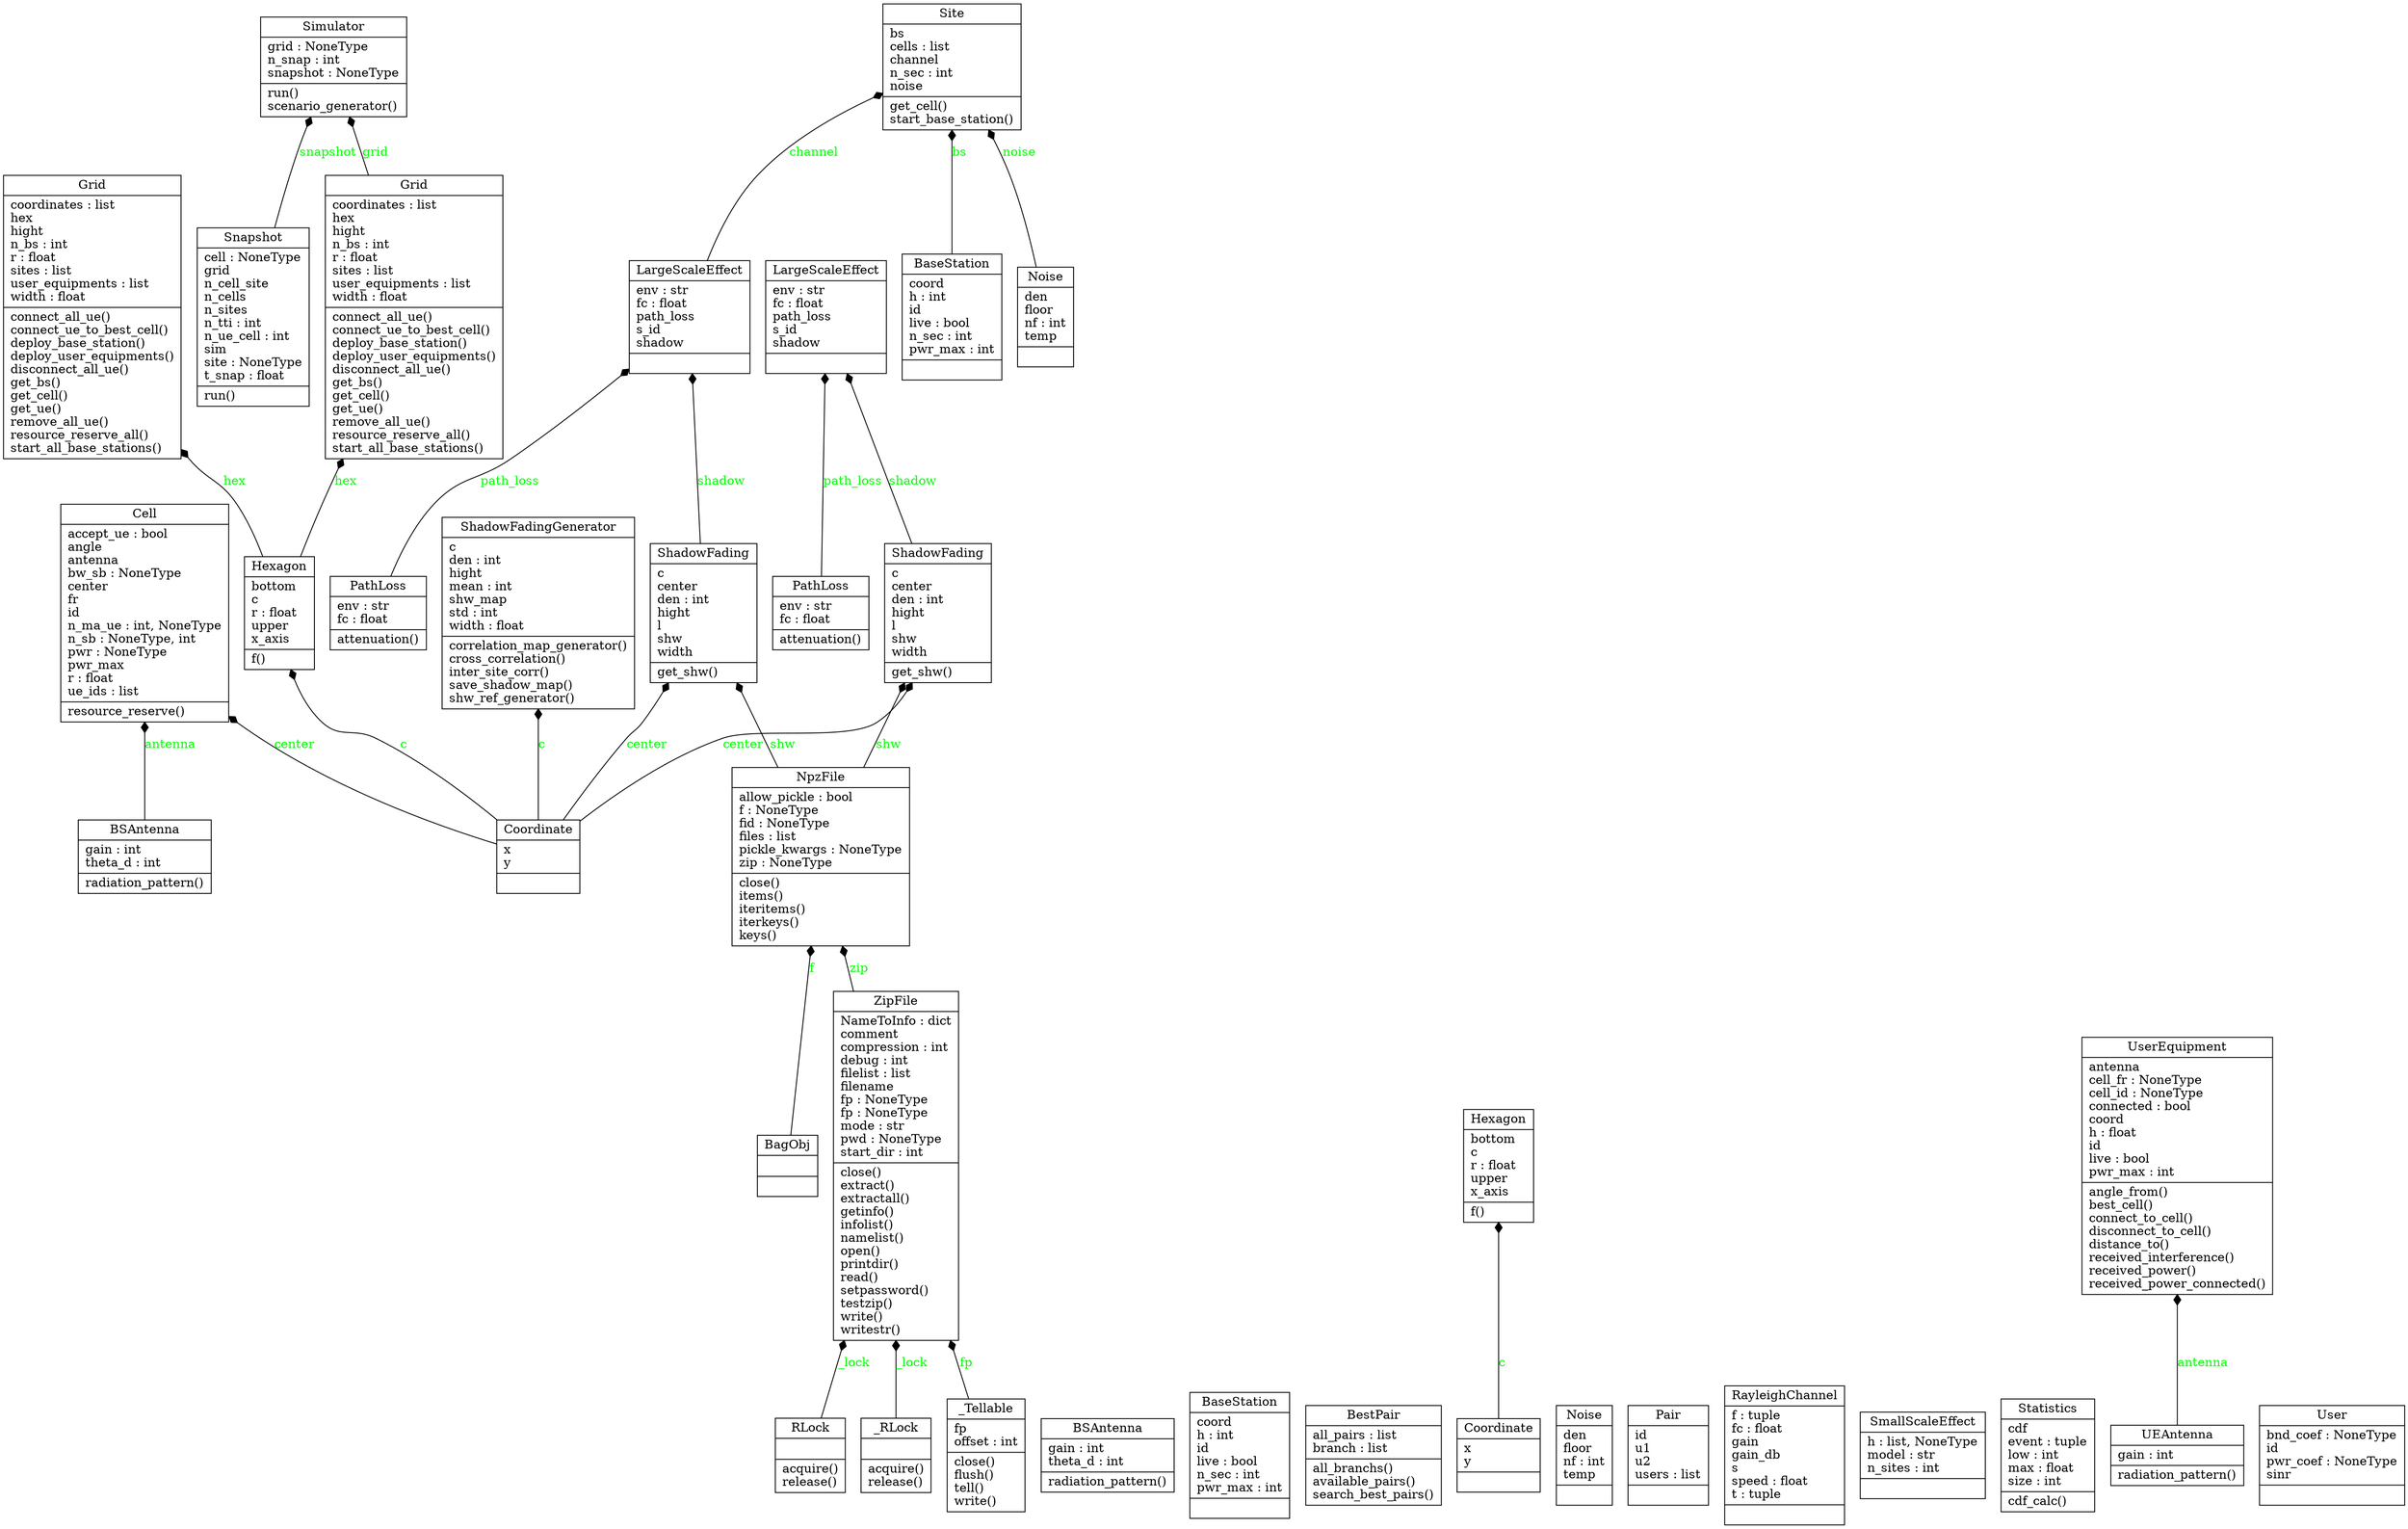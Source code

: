 digraph "classes" {
charset="utf-8"
rankdir=BT
"0" [label="{BSAntenna|gain : int\ltheta_d : int\l|radiation_pattern()\l}", shape="record"];
"1" [label="{BSAntenna|gain : int\ltheta_d : int\l|radiation_pattern()\l}", shape="record"];
"2" [label="{BagObj|\l|}", shape="record"];
"3" [label="{BaseStation|coord\lh : int\lid\llive : bool\ln_sec : int\lpwr_max : int\l|}", shape="record"];
"4" [label="{BaseStation|coord\lh : int\lid\llive : bool\ln_sec : int\lpwr_max : int\l|}", shape="record"];
"5" [label="{BestPair|all_pairs : list\lbranch : list\l|all_branchs()\lavailable_pairs()\lsearch_best_pairs()\l}", shape="record"];
"6" [label="{Cell|accept_ue : bool\langle\lantenna\lbw_sb : NoneType\lcenter\lfr\lid\ln_ma_ue : int, NoneType\ln_sb : NoneType, int\lpwr : NoneType\lpwr_max\lr : float\lue_ids : list\l|resource_reserve()\l}", shape="record"];
"7" [label="{Coordinate|x\ly\l|}", shape="record"];
"8" [label="{Coordinate|x\ly\l|}", shape="record"];
"9" [label="{Grid|coordinates : list\lhex\lhight\ln_bs : int\lr : float\lsites : list\luser_equipments : list\lwidth : float\l|connect_all_ue()\lconnect_ue_to_best_cell()\ldeploy_base_station()\ldeploy_user_equipments()\ldisconnect_all_ue()\lget_bs()\lget_cell()\lget_ue()\lremove_all_ue()\lresource_reserve_all()\lstart_all_base_stations()\l}", shape="record"];
"10" [label="{Grid|coordinates : list\lhex\lhight\ln_bs : int\lr : float\lsites : list\luser_equipments : list\lwidth : float\l|connect_all_ue()\lconnect_ue_to_best_cell()\ldeploy_base_station()\ldeploy_user_equipments()\ldisconnect_all_ue()\lget_bs()\lget_cell()\lget_ue()\lremove_all_ue()\lresource_reserve_all()\lstart_all_base_stations()\l}", shape="record"];
"11" [label="{Hexagon|bottom\lc\lr : float\lupper\lx_axis\l|f()\l}", shape="record"];
"12" [label="{Hexagon|bottom\lc\lr : float\lupper\lx_axis\l|f()\l}", shape="record"];
"13" [label="{LargeScaleEffect|env : str\lfc : float\lpath_loss\ls_id\lshadow\l|}", shape="record"];
"14" [label="{LargeScaleEffect|env : str\lfc : float\lpath_loss\ls_id\lshadow\l|}", shape="record"];
"15" [label="{Noise|den\lfloor\lnf : int\ltemp\l|}", shape="record"];
"16" [label="{Noise|den\lfloor\lnf : int\ltemp\l|}", shape="record"];
"17" [label="{NpzFile|allow_pickle : bool\lf : NoneType\lfid : NoneType\lfiles : list\lpickle_kwargs : NoneType\lzip : NoneType\l|close()\litems()\literitems()\literkeys()\lkeys()\l}", shape="record"];
"18" [label="{Pair|id\lu1\lu2\lusers : list\l|}", shape="record"];
"19" [label="{PathLoss|env : str\lfc : float\l|attenuation()\l}", shape="record"];
"20" [label="{PathLoss|env : str\lfc : float\l|attenuation()\l}", shape="record"];
"21" [label="{RLock|\l|acquire()\lrelease()\l}", shape="record"];
"22" [label="{RayleighChannel|f : tuple\lfc : float\lgain\lgain_db\ls\lspeed : float\lt : tuple\l|}", shape="record"];
"23" [label="{ShadowFading|c\lcenter\lden : int\lhight\ll\lshw\lwidth\l|get_shw()\l}", shape="record"];
"24" [label="{ShadowFading|c\lcenter\lden : int\lhight\ll\lshw\lwidth\l|get_shw()\l}", shape="record"];
"25" [label="{ShadowFadingGenerator|c\lden : int\lhight\lmean : int\lshw_map\lstd : int\lwidth : float\l|correlation_map_generator()\lcross_correlation()\linter_site_corr()\lsave_shadow_map()\lshw_ref_generator()\l}", shape="record"];
"26" [label="{Simulator|grid : NoneType\ln_snap : int\lsnapshot : NoneType\l|run()\lscenario_generator()\l}", shape="record"];
"27" [label="{Site|bs\lcells : list\lchannel\ln_sec : int\lnoise\l|get_cell()\lstart_base_station()\l}", shape="record"];
"28" [label="{SmallScaleEffect|h : list, NoneType\lmodel : str\ln_sites : int\l|}", shape="record"];
"29" [label="{Snapshot|cell : NoneType\lgrid\ln_cell_site\ln_cells\ln_sites\ln_tti : int\ln_ue_cell : int\lsim\lsite : NoneType\lt_snap : float\l|run()\l}", shape="record"];
"30" [label="{Statistics|cdf\levent : tuple\llow : int\lmax : float\lsize : int\l|cdf_calc()\l}", shape="record"];
"31" [label="{UEAntenna|gain : int\l|radiation_pattern()\l}", shape="record"];
"32" [label="{User|bnd_coef : NoneType\lid\lpwr_coef : NoneType\lsinr\l|}", shape="record"];
"33" [label="{UserEquipment|antenna\lcell_fr : NoneType\lcell_id : NoneType\lconnected : bool\lcoord\lh : float\lid\llive : bool\lpwr_max : int\l|angle_from()\lbest_cell()\lconnect_to_cell()\ldisconnect_to_cell()\ldistance_to()\lreceived_interference()\lreceived_power()\lreceived_power_connected()\l}", shape="record"];
"34" [label="{ZipFile|NameToInfo : dict\lcomment\lcompression : int\ldebug : int\lfilelist : list\lfilename\lfp : NoneType\lfp : NoneType\lmode : str\lpwd : NoneType\lstart_dir : int\l|close()\lextract()\lextractall()\lgetinfo()\linfolist()\lnamelist()\lopen()\lprintdir()\lread()\lsetpassword()\ltestzip()\lwrite()\lwritestr()\l}", shape="record"];
"35" [label="{_RLock|\l|acquire()\lrelease()\l}", shape="record"];
"36" [label="{_Tellable|fp\loffset : int\l|close()\lflush()\ltell()\lwrite()\l}", shape="record"];
"0" -> "6" [arrowhead="diamond", arrowtail="none", fontcolor="green", label="antenna", style="solid"];
"2" -> "17" [arrowhead="diamond", arrowtail="none", fontcolor="green", label="f", style="solid"];
"3" -> "27" [arrowhead="diamond", arrowtail="none", fontcolor="green", label="bs", style="solid"];
"7" -> "6" [arrowhead="diamond", arrowtail="none", fontcolor="green", label="center", style="solid"];
"7" -> "11" [arrowhead="diamond", arrowtail="none", fontcolor="green", label="c", style="solid"];
"7" -> "23" [arrowhead="diamond", arrowtail="none", fontcolor="green", label="center", style="solid"];
"7" -> "24" [arrowhead="diamond", arrowtail="none", fontcolor="green", label="center", style="solid"];
"7" -> "25" [arrowhead="diamond", arrowtail="none", fontcolor="green", label="c", style="solid"];
"8" -> "12" [arrowhead="diamond", arrowtail="none", fontcolor="green", label="c", style="solid"];
"10" -> "26" [arrowhead="diamond", arrowtail="none", fontcolor="green", label="grid", style="solid"];
"11" -> "9" [arrowhead="diamond", arrowtail="none", fontcolor="green", label="hex", style="solid"];
"11" -> "10" [arrowhead="diamond", arrowtail="none", fontcolor="green", label="hex", style="solid"];
"13" -> "27" [arrowhead="diamond", arrowtail="none", fontcolor="green", label="channel", style="solid"];
"15" -> "27" [arrowhead="diamond", arrowtail="none", fontcolor="green", label="noise", style="solid"];
"17" -> "23" [arrowhead="diamond", arrowtail="none", fontcolor="green", label="shw", style="solid"];
"17" -> "24" [arrowhead="diamond", arrowtail="none", fontcolor="green", label="shw", style="solid"];
"19" -> "13" [arrowhead="diamond", arrowtail="none", fontcolor="green", label="path_loss", style="solid"];
"20" -> "14" [arrowhead="diamond", arrowtail="none", fontcolor="green", label="path_loss", style="solid"];
"21" -> "34" [arrowhead="diamond", arrowtail="none", fontcolor="green", label="_lock", style="solid"];
"23" -> "13" [arrowhead="diamond", arrowtail="none", fontcolor="green", label="shadow", style="solid"];
"24" -> "14" [arrowhead="diamond", arrowtail="none", fontcolor="green", label="shadow", style="solid"];
"29" -> "26" [arrowhead="diamond", arrowtail="none", fontcolor="green", label="snapshot", style="solid"];
"31" -> "33" [arrowhead="diamond", arrowtail="none", fontcolor="green", label="antenna", style="solid"];
"34" -> "17" [arrowhead="diamond", arrowtail="none", fontcolor="green", label="zip", style="solid"];
"35" -> "34" [arrowhead="diamond", arrowtail="none", fontcolor="green", label="_lock", style="solid"];
"36" -> "34" [arrowhead="diamond", arrowtail="none", fontcolor="green", label="fp", style="solid"];
}
